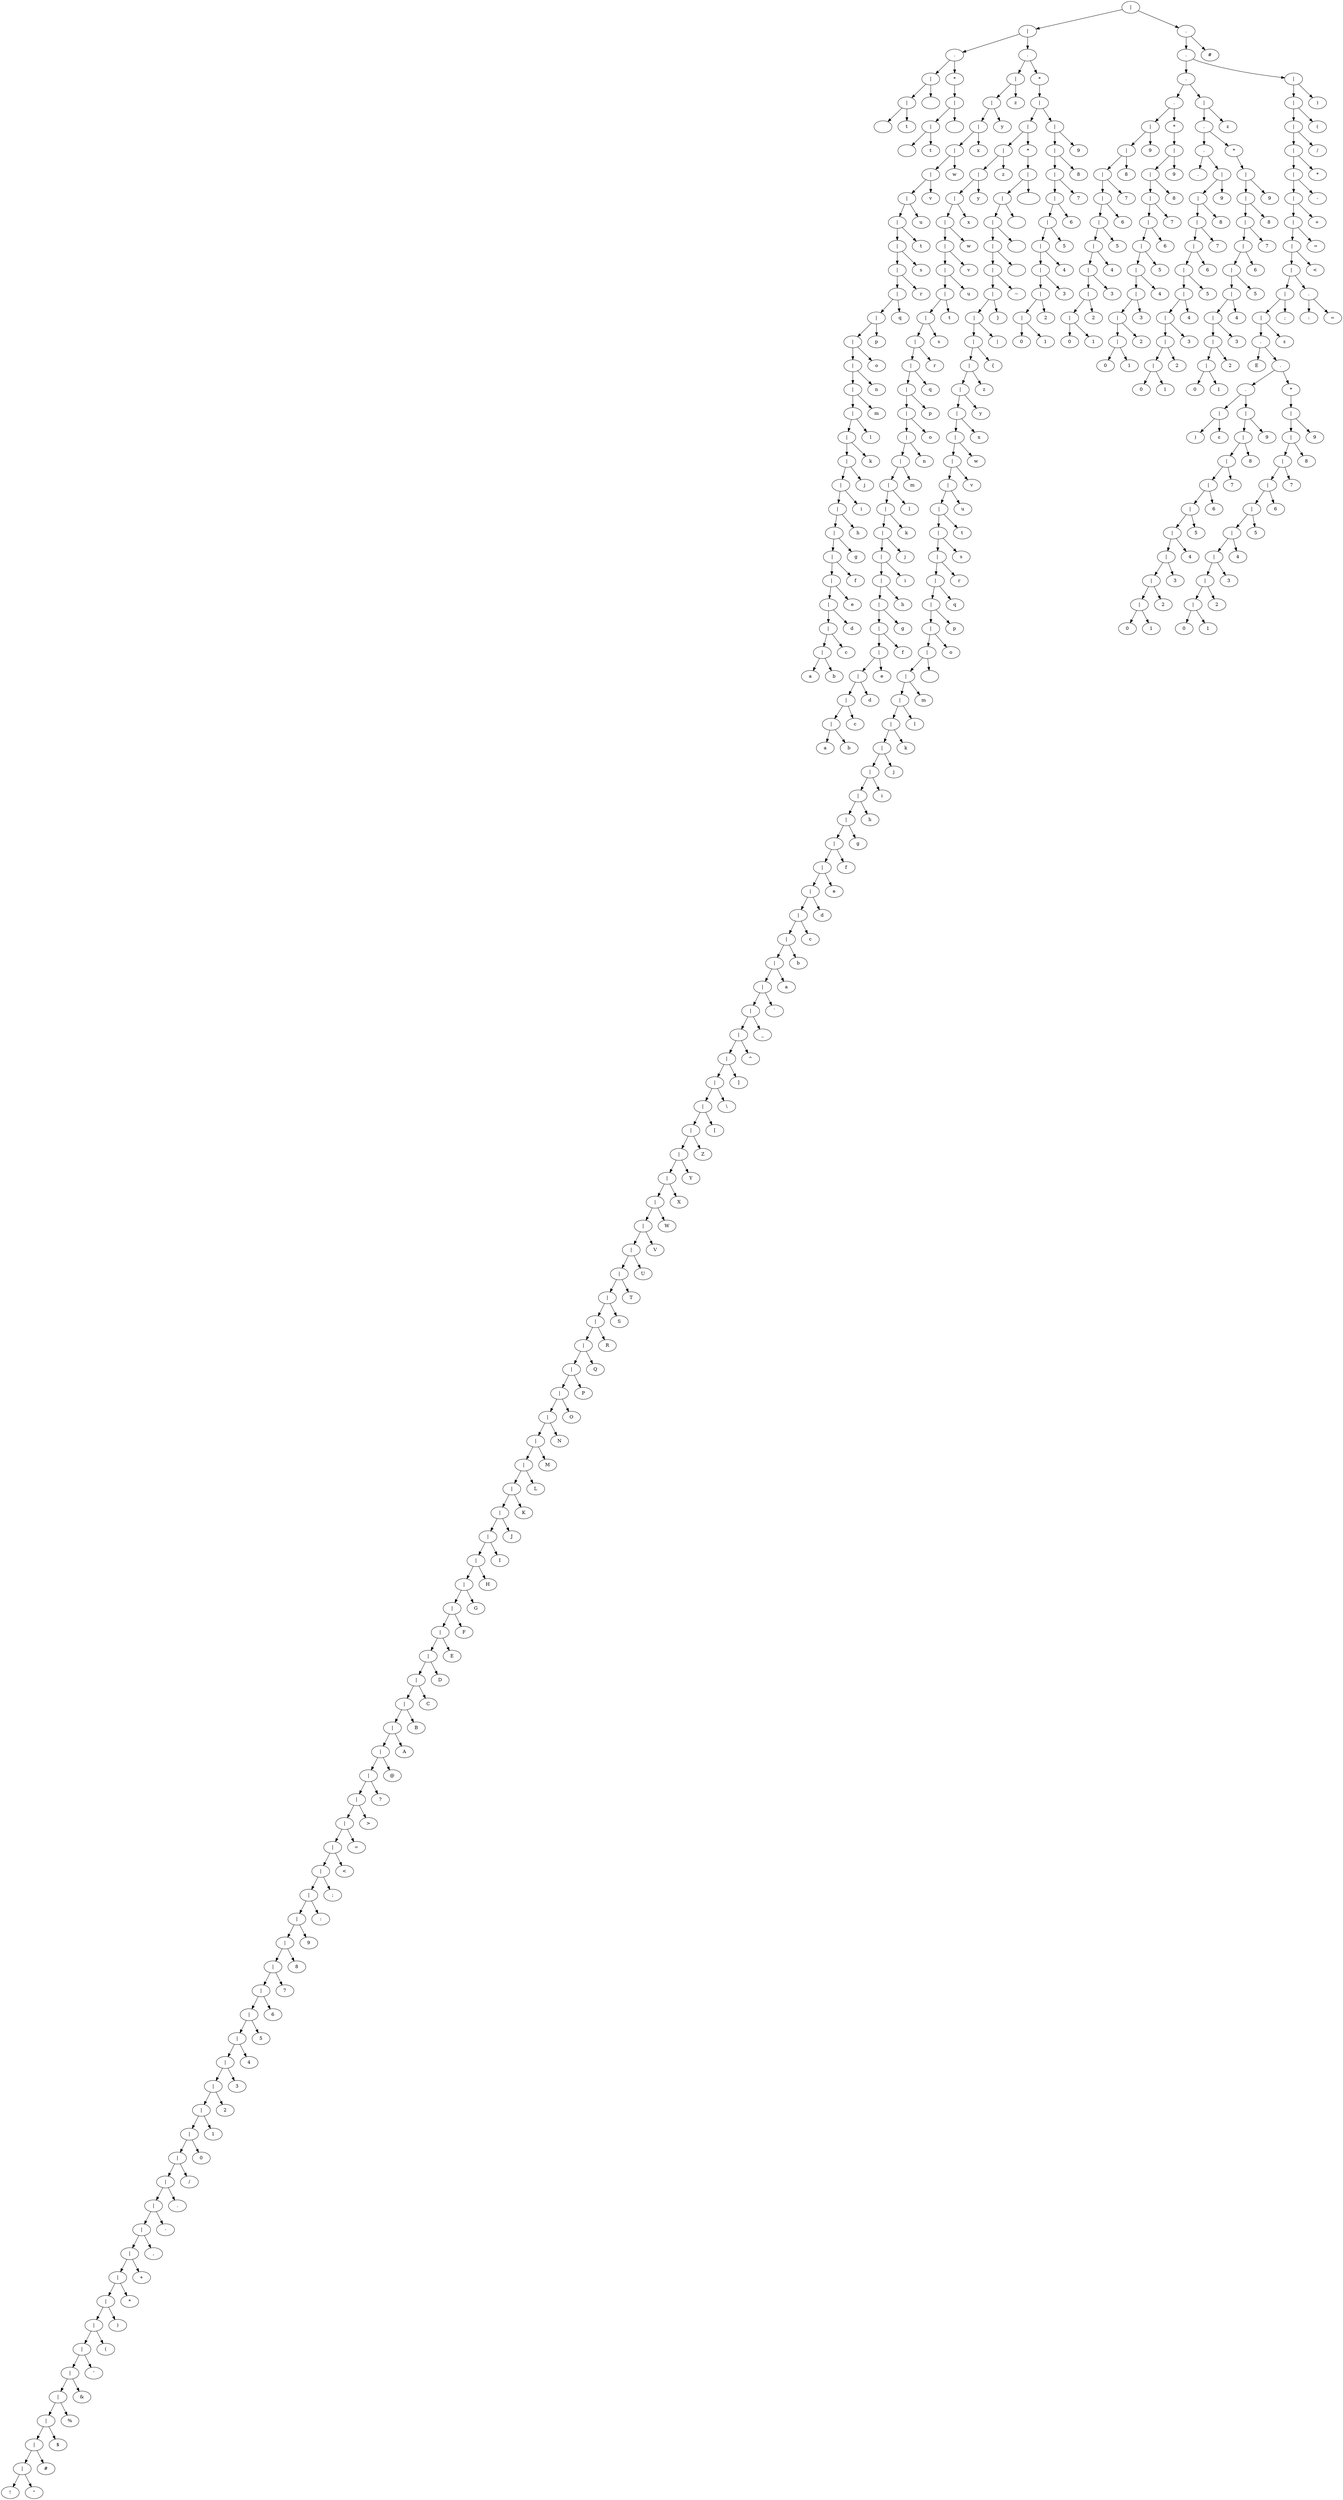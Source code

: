 digraph tree {
	2593714444752 [label="|"]
	2593714303248 [label="|"]
	2593714444752 -> 2593714303248
	2593714303248 [label="|"]
	2593714216400 [label="."]
	2593714303248 -> 2593714216400
	2593714216400 [label="."]
	2593714215824 [label="|"]
	2593714216400 -> 2593714215824
	2593714215824 [label="|"]
	2593714215696 [label="|"]
	2593714215824 -> 2593714215696
	2593714215696 [label="|"]
	2593714215440 [label="\n"]
	2593714215696 -> 2593714215440
	2593714215440 [label="\n"]
	2593714215632 [label="\t"]
	2593714215696 -> 2593714215632
	2593714215632 [label="\t"]
	2593714215760 [label=" "]
	2593714215824 -> 2593714215760
	2593714215760 [label=" "]
	2593714216336 [label="*"]
	2593714216400 -> 2593714216336
	2593714216336 [label="*"]
	2593714216272 [label="|"]
	2593714216336 -> 2593714216272
	2593714216272 [label="|"]
	2593714216144 [label="|"]
	2593714216272 -> 2593714216144
	2593714216144 [label="|"]
	2593714215952 [label="\n"]
	2593714216144 -> 2593714215952
	2593714215952 [label="\n"]
	2593714216080 [label="\t"]
	2593714216144 -> 2593714216080
	2593714216080 [label="\t"]
	2593714216208 [label=" "]
	2593714216272 -> 2593714216208
	2593714216208 [label=" "]
	2593714303184 [label="."]
	2593714303248 -> 2593714303184
	2593714303184 [label="."]
	2593714219664 [label="|"]
	2593714303184 -> 2593714219664
	2593714219664 [label="|"]
	2593714219536 [label="|"]
	2593714219664 -> 2593714219536
	2593714219536 [label="|"]
	2593714219408 [label="|"]
	2593714219536 -> 2593714219408
	2593714219408 [label="|"]
	2593714219280 [label="|"]
	2593714219408 -> 2593714219280
	2593714219280 [label="|"]
	2593714219152 [label="|"]
	2593714219280 -> 2593714219152
	2593714219152 [label="|"]
	2593714219024 [label="|"]
	2593714219152 -> 2593714219024
	2593714219024 [label="|"]
	2593714218896 [label="|"]
	2593714219024 -> 2593714218896
	2593714218896 [label="|"]
	2593714218768 [label="|"]
	2593714218896 -> 2593714218768
	2593714218768 [label="|"]
	2593714218640 [label="|"]
	2593714218768 -> 2593714218640
	2593714218640 [label="|"]
	2593714218512 [label="|"]
	2593714218640 -> 2593714218512
	2593714218512 [label="|"]
	2593714218384 [label="|"]
	2593714218512 -> 2593714218384
	2593714218384 [label="|"]
	2593714218256 [label="|"]
	2593714218384 -> 2593714218256
	2593714218256 [label="|"]
	2593714218128 [label="|"]
	2593714218256 -> 2593714218128
	2593714218128 [label="|"]
	2593714218000 [label="|"]
	2593714218128 -> 2593714218000
	2593714218000 [label="|"]
	2593714217872 [label="|"]
	2593714218000 -> 2593714217872
	2593714217872 [label="|"]
	2593714217744 [label="|"]
	2593714217872 -> 2593714217744
	2593714217744 [label="|"]
	2593714217616 [label="|"]
	2593714217744 -> 2593714217616
	2593714217616 [label="|"]
	2593714217488 [label="|"]
	2593714217616 -> 2593714217488
	2593714217488 [label="|"]
	2593714217360 [label="|"]
	2593714217488 -> 2593714217360
	2593714217360 [label="|"]
	2593714217232 [label="|"]
	2593714217360 -> 2593714217232
	2593714217232 [label="|"]
	2593714217104 [label="|"]
	2593714217232 -> 2593714217104
	2593714217104 [label="|"]
	2593714216976 [label="|"]
	2593714217104 -> 2593714216976
	2593714216976 [label="|"]
	2593714216848 [label="|"]
	2593714216976 -> 2593714216848
	2593714216848 [label="|"]
	2593714216720 [label="|"]
	2593714216848 -> 2593714216720
	2593714216720 [label="|"]
	2593714216592 [label="|"]
	2593714216720 -> 2593714216592
	2593714216592 [label="|"]
	2593714216464 [label=a]
	2593714216592 -> 2593714216464
	2593714216464 [label=a]
	2593714216528 [label=b]
	2593714216592 -> 2593714216528
	2593714216528 [label=b]
	2593714216656 [label=c]
	2593714216720 -> 2593714216656
	2593714216656 [label=c]
	2593714216784 [label=d]
	2593714216848 -> 2593714216784
	2593714216784 [label=d]
	2593714216912 [label=e]
	2593714216976 -> 2593714216912
	2593714216912 [label=e]
	2593714217040 [label=f]
	2593714217104 -> 2593714217040
	2593714217040 [label=f]
	2593714217168 [label=g]
	2593714217232 -> 2593714217168
	2593714217168 [label=g]
	2593714217296 [label=h]
	2593714217360 -> 2593714217296
	2593714217296 [label=h]
	2593714217424 [label=i]
	2593714217488 -> 2593714217424
	2593714217424 [label=i]
	2593714217552 [label=j]
	2593714217616 -> 2593714217552
	2593714217552 [label=j]
	2593714217680 [label=k]
	2593714217744 -> 2593714217680
	2593714217680 [label=k]
	2593714217808 [label=l]
	2593714217872 -> 2593714217808
	2593714217808 [label=l]
	2593714217936 [label=m]
	2593714218000 -> 2593714217936
	2593714217936 [label=m]
	2593714218064 [label=n]
	2593714218128 -> 2593714218064
	2593714218064 [label=n]
	2593714218192 [label=o]
	2593714218256 -> 2593714218192
	2593714218192 [label=o]
	2593714218320 [label=p]
	2593714218384 -> 2593714218320
	2593714218320 [label=p]
	2593714218448 [label=q]
	2593714218512 -> 2593714218448
	2593714218448 [label=q]
	2593714218576 [label=r]
	2593714218640 -> 2593714218576
	2593714218576 [label=r]
	2593714218704 [label=s]
	2593714218768 -> 2593714218704
	2593714218704 [label=s]
	2593714218832 [label=t]
	2593714218896 -> 2593714218832
	2593714218832 [label=t]
	2593714218960 [label=u]
	2593714219024 -> 2593714218960
	2593714218960 [label=u]
	2593714219088 [label=v]
	2593714219152 -> 2593714219088
	2593714219088 [label=v]
	2593714219216 [label=w]
	2593714219280 -> 2593714219216
	2593714219216 [label=w]
	2593714219344 [label=x]
	2593714219408 -> 2593714219344
	2593714219344 [label=x]
	2593714219472 [label=y]
	2593714219536 -> 2593714219472
	2593714219472 [label=y]
	2593714219600 [label=z]
	2593714219664 -> 2593714219600
	2593714219600 [label=z]
	2593714303120 [label="*"]
	2593714303184 -> 2593714303120
	2593714303120 [label="*"]
	2593714303056 [label="|"]
	2593714303120 -> 2593714303056
	2593714303056 [label="|"]
	2593714301776 [label="|"]
	2593714303056 -> 2593714301776
	2593714301776 [label="|"]
	2593714222928 [label="|"]
	2593714301776 -> 2593714222928
	2593714222928 [label="|"]
	2593714222800 [label="|"]
	2593714222928 -> 2593714222800
	2593714222800 [label="|"]
	2593714222672 [label="|"]
	2593714222800 -> 2593714222672
	2593714222672 [label="|"]
	2593714222544 [label="|"]
	2593714222672 -> 2593714222544
	2593714222544 [label="|"]
	2593714222416 [label="|"]
	2593714222544 -> 2593714222416
	2593714222416 [label="|"]
	2593714222288 [label="|"]
	2593714222416 -> 2593714222288
	2593714222288 [label="|"]
	2593714222160 [label="|"]
	2593714222288 -> 2593714222160
	2593714222160 [label="|"]
	2593714222032 [label="|"]
	2593714222160 -> 2593714222032
	2593714222032 [label="|"]
	2593714221904 [label="|"]
	2593714222032 -> 2593714221904
	2593714221904 [label="|"]
	2593714221776 [label="|"]
	2593714221904 -> 2593714221776
	2593714221776 [label="|"]
	2593714221648 [label="|"]
	2593714221776 -> 2593714221648
	2593714221648 [label="|"]
	2593714221520 [label="|"]
	2593714221648 -> 2593714221520
	2593714221520 [label="|"]
	2593714221392 [label="|"]
	2593714221520 -> 2593714221392
	2593714221392 [label="|"]
	2593714221264 [label="|"]
	2593714221392 -> 2593714221264
	2593714221264 [label="|"]
	2593714221136 [label="|"]
	2593714221264 -> 2593714221136
	2593714221136 [label="|"]
	2593714221008 [label="|"]
	2593714221136 -> 2593714221008
	2593714221008 [label="|"]
	2593714220880 [label="|"]
	2593714221008 -> 2593714220880
	2593714220880 [label="|"]
	2593714220752 [label="|"]
	2593714220880 -> 2593714220752
	2593714220752 [label="|"]
	2593714220624 [label="|"]
	2593714220752 -> 2593714220624
	2593714220624 [label="|"]
	2593714220496 [label="|"]
	2593714220624 -> 2593714220496
	2593714220496 [label="|"]
	2593714220368 [label="|"]
	2593714220496 -> 2593714220368
	2593714220368 [label="|"]
	2593714220240 [label="|"]
	2593714220368 -> 2593714220240
	2593714220240 [label="|"]
	2593714220112 [label="|"]
	2593714220240 -> 2593714220112
	2593714220112 [label="|"]
	2593714219984 [label="|"]
	2593714220112 -> 2593714219984
	2593714219984 [label="|"]
	2593714219856 [label="|"]
	2593714219984 -> 2593714219856
	2593714219856 [label="|"]
	2593714219728 [label=a]
	2593714219856 -> 2593714219728
	2593714219728 [label=a]
	2593714219792 [label=b]
	2593714219856 -> 2593714219792
	2593714219792 [label=b]
	2593714219920 [label=c]
	2593714219984 -> 2593714219920
	2593714219920 [label=c]
	2593714220048 [label=d]
	2593714220112 -> 2593714220048
	2593714220048 [label=d]
	2593714220176 [label=e]
	2593714220240 -> 2593714220176
	2593714220176 [label=e]
	2593714220304 [label=f]
	2593714220368 -> 2593714220304
	2593714220304 [label=f]
	2593714220432 [label=g]
	2593714220496 -> 2593714220432
	2593714220432 [label=g]
	2593714220560 [label=h]
	2593714220624 -> 2593714220560
	2593714220560 [label=h]
	2593714220688 [label=i]
	2593714220752 -> 2593714220688
	2593714220688 [label=i]
	2593714220816 [label=j]
	2593714220880 -> 2593714220816
	2593714220816 [label=j]
	2593714220944 [label=k]
	2593714221008 -> 2593714220944
	2593714220944 [label=k]
	2593714221072 [label=l]
	2593714221136 -> 2593714221072
	2593714221072 [label=l]
	2593714221200 [label=m]
	2593714221264 -> 2593714221200
	2593714221200 [label=m]
	2593714221328 [label=n]
	2593714221392 -> 2593714221328
	2593714221328 [label=n]
	2593714221456 [label=o]
	2593714221520 -> 2593714221456
	2593714221456 [label=o]
	2593714221584 [label=p]
	2593714221648 -> 2593714221584
	2593714221584 [label=p]
	2593714221712 [label=q]
	2593714221776 -> 2593714221712
	2593714221712 [label=q]
	2593714221840 [label=r]
	2593714221904 -> 2593714221840
	2593714221840 [label=r]
	2593714221968 [label=s]
	2593714222032 -> 2593714221968
	2593714221968 [label=s]
	2593714222096 [label=t]
	2593714222160 -> 2593714222096
	2593714222096 [label=t]
	2593714222224 [label=u]
	2593714222288 -> 2593714222224
	2593714222224 [label=u]
	2593714222352 [label=v]
	2593714222416 -> 2593714222352
	2593714222352 [label=v]
	2593714222480 [label=w]
	2593714222544 -> 2593714222480
	2593714222480 [label=w]
	2593714222608 [label=x]
	2593714222672 -> 2593714222608
	2593714222608 [label=x]
	2593714222736 [label=y]
	2593714222800 -> 2593714222736
	2593714222736 [label=y]
	2593714222864 [label=z]
	2593714222928 -> 2593714222864
	2593714222864 [label=z]
	2593714301712 [label="*"]
	2593714301776 -> 2593714301712
	2593714301712 [label="*"]
	2593714301648 [label="|"]
	2593714301712 -> 2593714301648
	2593714301648 [label="|"]
	2593714301520 [label="|"]
	2593714301648 -> 2593714301520
	2593714301520 [label="|"]
	2593714301392 [label="|"]
	2593714301520 -> 2593714301392
	2593714301392 [label="|"]
	2593714301264 [label="|"]
	2593714301392 -> 2593714301264
	2593714301264 [label="|"]
	2593714301136 [label="|"]
	2593714301264 -> 2593714301136
	2593714301136 [label="|"]
	2593714301008 [label="|"]
	2593714301136 -> 2593714301008
	2593714301008 [label="|"]
	2593714300880 [label="|"]
	2593714301008 -> 2593714300880
	2593714300880 [label="|"]
	2593714300688 [label="|"]
	2593714300880 -> 2593714300688
	2593714300688 [label="|"]
	2593714300560 [label="|"]
	2593714300688 -> 2593714300560
	2593714300560 [label="|"]
	2593714300432 [label="|"]
	2593714300560 -> 2593714300432
	2593714300432 [label="|"]
	2593714300304 [label="|"]
	2593714300432 -> 2593714300304
	2593714300304 [label="|"]
	2593714300176 [label="|"]
	2593714300304 -> 2593714300176
	2593714300176 [label="|"]
	2593714299984 [label="|"]
	2593714300176 -> 2593714299984
	2593714299984 [label="|"]
	2593714299856 [label="|"]
	2593714299984 -> 2593714299856
	2593714299856 [label="|"]
	2593714299728 [label="|"]
	2593714299856 -> 2593714299728
	2593714299728 [label="|"]
	2593714299536 [label="|"]
	2593714299728 -> 2593714299536
	2593714299536 [label="|"]
	2593714299408 [label="|"]
	2593714299536 -> 2593714299408
	2593714299408 [label="|"]
	2593714299280 [label="|"]
	2593714299408 -> 2593714299280
	2593714299280 [label="|"]
	2593714299152 [label="|"]
	2593714299280 -> 2593714299152
	2593714299152 [label="|"]
	2593714299024 [label="|"]
	2593714299152 -> 2593714299024
	2593714299024 [label="|"]
	2593714298896 [label="|"]
	2593714299024 -> 2593714298896
	2593714298896 [label="|"]
	2593714298704 [label="|"]
	2593714298896 -> 2593714298704
	2593714298704 [label="|"]
	2593714298576 [label="|"]
	2593714298704 -> 2593714298576
	2593714298576 [label="|"]
	2593714298448 [label="|"]
	2593714298576 -> 2593714298448
	2593714298448 [label="|"]
	2593714298320 [label="|"]
	2593714298448 -> 2593714298320
	2593714298320 [label="|"]
	2593714298192 [label="|"]
	2593714298320 -> 2593714298192
	2593714298192 [label="|"]
	2593714298064 [label="|"]
	2593714298192 -> 2593714298064
	2593714298064 [label="|"]
	2593714297936 [label="|"]
	2593714298064 -> 2593714297936
	2593714297936 [label="|"]
	2593714297808 [label="|"]
	2593714297936 -> 2593714297808
	2593714297808 [label="|"]
	2593714297680 [label="|"]
	2593714297808 -> 2593714297680
	2593714297680 [label="|"]
	2593714297552 [label="|"]
	2593714297680 -> 2593714297552
	2593714297552 [label="|"]
	2593714297424 [label="|"]
	2593714297552 -> 2593714297424
	2593714297424 [label="|"]
	2593714297296 [label="|"]
	2593714297424 -> 2593714297296
	2593714297296 [label="|"]
	2593714297168 [label="|"]
	2593714297296 -> 2593714297168
	2593714297168 [label="|"]
	2593714297040 [label="|"]
	2593714297168 -> 2593714297040
	2593714297040 [label="|"]
	2593714296912 [label="|"]
	2593714297040 -> 2593714296912
	2593714296912 [label="|"]
	2593714296784 [label="|"]
	2593714296912 -> 2593714296784
	2593714296784 [label="|"]
	2593714296656 [label="|"]
	2593714296784 -> 2593714296656
	2593714296656 [label="|"]
	2593714296528 [label="|"]
	2593714296656 -> 2593714296528
	2593714296528 [label="|"]
	2593714296336 [label="|"]
	2593714296528 -> 2593714296336
	2593714296336 [label="|"]
	2593714296208 [label="|"]
	2593714296336 -> 2593714296208
	2593714296208 [label="|"]
	2593714296080 [label="|"]
	2593714296208 -> 2593714296080
	2593714296080 [label="|"]
	2593714295952 [label="|"]
	2593714296080 -> 2593714295952
	2593714295952 [label="|"]
	2593714295824 [label="|"]
	2593714295952 -> 2593714295824
	2593714295824 [label="|"]
	2593714295696 [label="|"]
	2593714295824 -> 2593714295696
	2593714295696 [label="|"]
	2593714295568 [label="|"]
	2593714295696 -> 2593714295568
	2593714295568 [label="|"]
	2593714295440 [label="|"]
	2593714295568 -> 2593714295440
	2593714295440 [label="|"]
	2593714295312 [label="|"]
	2593714295440 -> 2593714295312
	2593714295312 [label="|"]
	2593714295184 [label="|"]
	2593714295312 -> 2593714295184
	2593714295184 [label="|"]
	2593714295056 [label="|"]
	2593714295184 -> 2593714295056
	2593714295056 [label="|"]
	2593714294928 [label="|"]
	2593714295056 -> 2593714294928
	2593714294928 [label="|"]
	2593714294800 [label="|"]
	2593714294928 -> 2593714294800
	2593714294800 [label="|"]
	2593714294672 [label="|"]
	2593714294800 -> 2593714294672
	2593714294672 [label="|"]
	2593714294544 [label="|"]
	2593714294672 -> 2593714294544
	2593714294544 [label="|"]
	2593714294416 [label="|"]
	2593714294544 -> 2593714294416
	2593714294416 [label="|"]
	2593714294288 [label="|"]
	2593714294416 -> 2593714294288
	2593714294288 [label="|"]
	2593714294160 [label="|"]
	2593714294288 -> 2593714294160
	2593714294160 [label="|"]
	2593714294032 [label="|"]
	2593714294160 -> 2593714294032
	2593714294032 [label="|"]
	2593714293904 [label="|"]
	2593714294032 -> 2593714293904
	2593714293904 [label="|"]
	2593714293776 [label="|"]
	2593714293904 -> 2593714293776
	2593714293776 [label="|"]
	2593714293648 [label="|"]
	2593714293776 -> 2593714293648
	2593714293648 [label="|"]
	2593714293520 [label="|"]
	2593714293648 -> 2593714293520
	2593714293520 [label="|"]
	2593714293392 [label="|"]
	2593714293520 -> 2593714293392
	2593714293392 [label="|"]
	2593714293264 [label="|"]
	2593714293392 -> 2593714293264
	2593714293264 [label="|"]
	2593714293136 [label="|"]
	2593714293264 -> 2593714293136
	2593714293136 [label="|"]
	2593714293008 [label="|"]
	2593714293136 -> 2593714293008
	2593714293008 [label="|"]
	2593714292880 [label="|"]
	2593714293008 -> 2593714292880
	2593714292880 [label="|"]
	2593714292752 [label="|"]
	2593714292880 -> 2593714292752
	2593714292752 [label="|"]
	2593714292560 [label="|"]
	2593714292752 -> 2593714292560
	2593714292560 [label="|"]
	2593714292432 [label="|"]
	2593714292560 -> 2593714292432
	2593714292432 [label="|"]
	2593714292304 [label="|"]
	2593714292432 -> 2593714292304
	2593714292304 [label="|"]
	2593714292176 [label="|"]
	2593714292304 -> 2593714292176
	2593714292176 [label="|"]
	2593714292048 [label="|"]
	2593714292176 -> 2593714292048
	2593714292048 [label="|"]
	2593714291920 [label="|"]
	2593714292048 -> 2593714291920
	2593714291920 [label="|"]
	2593714291792 [label="|"]
	2593714291920 -> 2593714291792
	2593714291792 [label="|"]
	2593714291664 [label="|"]
	2593714291792 -> 2593714291664
	2593714291664 [label="|"]
	2593714291536 [label="|"]
	2593714291664 -> 2593714291536
	2593714291536 [label="|"]
	2593714291408 [label="|"]
	2593714291536 -> 2593714291408
	2593714291408 [label="|"]
	2593714291280 [label="|"]
	2593714291408 -> 2593714291280
	2593714291280 [label="|"]
	2593714291152 [label="|"]
	2593714291280 -> 2593714291152
	2593714291152 [label="|"]
	2593714291024 [label="|"]
	2593714291152 -> 2593714291024
	2593714291024 [label="|"]
	2593714290896 [label="|"]
	2593714291024 -> 2593714290896
	2593714290896 [label="|"]
	2593714290768 [label="|"]
	2593714290896 -> 2593714290768
	2593714290768 [label="|"]
	2593714225040 [label="|"]
	2593714290768 -> 2593714225040
	2593714225040 [label="|"]
	2593714224912 [label="|"]
	2593714225040 -> 2593714224912
	2593714224912 [label="|"]
	2593714224720 [label="|"]
	2593714224912 -> 2593714224720
	2593714224720 [label="|"]
	2593714224592 [label="|"]
	2593714224720 -> 2593714224592
	2593714224592 [label="|"]
	2593714224464 [label="|"]
	2593714224592 -> 2593714224464
	2593714224464 [label="|"]
	2593714224272 [label="|"]
	2593714224464 -> 2593714224272
	2593714224272 [label="|"]
	2593714224080 [label="|"]
	2593714224272 -> 2593714224080
	2593714224080 [label="|"]
	2593714223952 [label="|"]
	2593714224080 -> 2593714223952
	2593714223952 [label="|"]
	2593714223824 [label="|"]
	2593714223952 -> 2593714223824
	2593714223824 [label="|"]
	2593714223696 [label="|"]
	2593714223824 -> 2593714223696
	2593714223696 [label="|"]
	2593714223568 [label="|"]
	2593714223696 -> 2593714223568
	2593714223568 [label="|"]
	2593714223440 [label="|"]
	2593714223568 -> 2593714223440
	2593714223440 [label="|"]
	2593714223312 [label="|"]
	2593714223440 -> 2593714223312
	2593714223312 [label="|"]
	2593714223120 [label="|"]
	2593714223312 -> 2593714223120
	2593714223120 [label="|"]
	2593714222992 [label="!"]
	2593714223120 -> 2593714222992
	2593714222992 [label="!"]
	2593714223056 [label="\""]
	2593714223120 -> 2593714223056
	2593714223056 [label="\""]
	2593714223248 [label="\#"]
	2593714223312 -> 2593714223248
	2593714223248 [label="\#"]
	2593714223376 [label="$"]
	2593714223440 -> 2593714223376
	2593714223376 [label="$"]
	2593714223504 [label="%"]
	2593714223568 -> 2593714223504
	2593714223504 [label="%"]
	2593714223632 [label="&"]
	2593714223696 -> 2593714223632
	2593714223632 [label="&"]
	2593714223760 [label="'"]
	2593714223824 -> 2593714223760
	2593714223760 [label="'"]
	2593714223888 [label="("]
	2593714223952 -> 2593714223888
	2593714223888 [label="("]
	2593714224016 [label=")"]
	2593714224080 -> 2593714224016
	2593714224016 [label=")"]
	2593714224208 [label="\*"]
	2593714224272 -> 2593714224208
	2593714224208 [label="\*"]
	2593714224400 [label="\+"]
	2593714224464 -> 2593714224400
	2593714224400 [label="\+"]
	2593714224528 [label=","]
	2593714224592 -> 2593714224528
	2593714224528 [label=","]
	2593714224656 [label="-"]
	2593714224720 -> 2593714224656
	2593714224656 [label="-"]
	2593714224848 [label="\."]
	2593714224912 -> 2593714224848
	2593714224848 [label="\."]
	2593714224976 [label="/"]
	2593714225040 -> 2593714224976
	2593714224976 [label="/"]
	2593714225104 [label=0]
	2593714290768 -> 2593714225104
	2593714225104 [label=0]
	2593714290832 [label=1]
	2593714290896 -> 2593714290832
	2593714290832 [label=1]
	2593714290960 [label=2]
	2593714291024 -> 2593714290960
	2593714290960 [label=2]
	2593714291088 [label=3]
	2593714291152 -> 2593714291088
	2593714291088 [label=3]
	2593714291216 [label=4]
	2593714291280 -> 2593714291216
	2593714291216 [label=4]
	2593714291344 [label=5]
	2593714291408 -> 2593714291344
	2593714291344 [label=5]
	2593714291472 [label=6]
	2593714291536 -> 2593714291472
	2593714291472 [label=6]
	2593714291600 [label=7]
	2593714291664 -> 2593714291600
	2593714291600 [label=7]
	2593714291728 [label=8]
	2593714291792 -> 2593714291728
	2593714291728 [label=8]
	2593714291856 [label=9]
	2593714291920 -> 2593714291856
	2593714291856 [label=9]
	2593714291984 [label=":"]
	2593714292048 -> 2593714291984
	2593714291984 [label=":"]
	2593714292112 [label=";"]
	2593714292176 -> 2593714292112
	2593714292112 [label=";"]
	2593714292240 [label="<"]
	2593714292304 -> 2593714292240
	2593714292240 [label="<"]
	2593714292368 [label="="]
	2593714292432 -> 2593714292368
	2593714292368 [label="="]
	2593714292496 [label=">"]
	2593714292560 -> 2593714292496
	2593714292496 [label=">"]
	2593714292688 [label="\?"]
	2593714292752 -> 2593714292688
	2593714292688 [label="\?"]
	2593714292816 [label="@"]
	2593714292880 -> 2593714292816
	2593714292816 [label="@"]
	2593714292944 [label=A]
	2593714293008 -> 2593714292944
	2593714292944 [label=A]
	2593714293072 [label=B]
	2593714293136 -> 2593714293072
	2593714293072 [label=B]
	2593714293200 [label=C]
	2593714293264 -> 2593714293200
	2593714293200 [label=C]
	2593714293328 [label=D]
	2593714293392 -> 2593714293328
	2593714293328 [label=D]
	2593714293456 [label=E]
	2593714293520 -> 2593714293456
	2593714293456 [label=E]
	2593714293584 [label=F]
	2593714293648 -> 2593714293584
	2593714293584 [label=F]
	2593714293712 [label=G]
	2593714293776 -> 2593714293712
	2593714293712 [label=G]
	2593714293840 [label=H]
	2593714293904 -> 2593714293840
	2593714293840 [label=H]
	2593714293968 [label=I]
	2593714294032 -> 2593714293968
	2593714293968 [label=I]
	2593714294096 [label=J]
	2593714294160 -> 2593714294096
	2593714294096 [label=J]
	2593714294224 [label=K]
	2593714294288 -> 2593714294224
	2593714294224 [label=K]
	2593714294352 [label=L]
	2593714294416 -> 2593714294352
	2593714294352 [label=L]
	2593714294480 [label=M]
	2593714294544 -> 2593714294480
	2593714294480 [label=M]
	2593714294608 [label=N]
	2593714294672 -> 2593714294608
	2593714294608 [label=N]
	2593714294736 [label=O]
	2593714294800 -> 2593714294736
	2593714294736 [label=O]
	2593714294864 [label=P]
	2593714294928 -> 2593714294864
	2593714294864 [label=P]
	2593714294992 [label=Q]
	2593714295056 -> 2593714294992
	2593714294992 [label=Q]
	2593714295120 [label=R]
	2593714295184 -> 2593714295120
	2593714295120 [label=R]
	2593714295248 [label=S]
	2593714295312 -> 2593714295248
	2593714295248 [label=S]
	2593714295376 [label=T]
	2593714295440 -> 2593714295376
	2593714295376 [label=T]
	2593714295504 [label=U]
	2593714295568 -> 2593714295504
	2593714295504 [label=U]
	2593714295632 [label=V]
	2593714295696 -> 2593714295632
	2593714295632 [label=V]
	2593714295760 [label=W]
	2593714295824 -> 2593714295760
	2593714295760 [label=W]
	2593714295888 [label=X]
	2593714295952 -> 2593714295888
	2593714295888 [label=X]
	2593714296016 [label=Y]
	2593714296080 -> 2593714296016
	2593714296016 [label=Y]
	2593714296144 [label=Z]
	2593714296208 -> 2593714296144
	2593714296144 [label=Z]
	2593714296272 [label="["]
	2593714296336 -> 2593714296272
	2593714296272 [label="["]
	2593714296464 [label="\\"]
	2593714296528 -> 2593714296464
	2593714296464 [label="\\"]
	2593714296592 [label="]"]
	2593714296656 -> 2593714296592
	2593714296592 [label="]"]
	2593714296720 [label="^"]
	2593714296784 -> 2593714296720
	2593714296720 [label="^"]
	2593714296848 [label=_]
	2593714296912 -> 2593714296848
	2593714296848 [label=_]
	2593714296976 [label="`"]
	2593714297040 -> 2593714296976
	2593714296976 [label="`"]
	2593714297104 [label=a]
	2593714297168 -> 2593714297104
	2593714297104 [label=a]
	2593714297232 [label=b]
	2593714297296 -> 2593714297232
	2593714297232 [label=b]
	2593714297360 [label=c]
	2593714297424 -> 2593714297360
	2593714297360 [label=c]
	2593714297488 [label=d]
	2593714297552 -> 2593714297488
	2593714297488 [label=d]
	2593714297616 [label=e]
	2593714297680 -> 2593714297616
	2593714297616 [label=e]
	2593714297744 [label=f]
	2593714297808 -> 2593714297744
	2593714297744 [label=f]
	2593714297872 [label=g]
	2593714297936 -> 2593714297872
	2593714297872 [label=g]
	2593714298000 [label=h]
	2593714298064 -> 2593714298000
	2593714298000 [label=h]
	2593714298128 [label=i]
	2593714298192 -> 2593714298128
	2593714298128 [label=i]
	2593714298256 [label=j]
	2593714298320 -> 2593714298256
	2593714298256 [label=j]
	2593714298384 [label=k]
	2593714298448 -> 2593714298384
	2593714298384 [label=k]
	2593714298512 [label=l]
	2593714298576 -> 2593714298512
	2593714298512 [label=l]
	2593714298640 [label=m]
	2593714298704 -> 2593714298640
	2593714298640 [label=m]
	2593714298832 [label="\n"]
	2593714298896 -> 2593714298832
	2593714298832 [label="\n"]
	2593714298960 [label=o]
	2593714299024 -> 2593714298960
	2593714298960 [label=o]
	2593714299088 [label=p]
	2593714299152 -> 2593714299088
	2593714299088 [label=p]
	2593714299216 [label=q]
	2593714299280 -> 2593714299216
	2593714299216 [label=q]
	2593714299344 [label=r]
	2593714299408 -> 2593714299344
	2593714299344 [label=r]
	2593714299472 [label=s]
	2593714299536 -> 2593714299472
	2593714299472 [label=s]
	2593714299664 [label="\t"]
	2593714299728 -> 2593714299664
	2593714299664 [label="\t"]
	2593714299792 [label=u]
	2593714299856 -> 2593714299792
	2593714299792 [label=u]
	2593714299920 [label=v]
	2593714299984 -> 2593714299920
	2593714299920 [label=v]
	2593714300112 [label="\w"]
	2593714300176 -> 2593714300112
	2593714300112 [label="\w"]
	2593714300240 [label=x]
	2593714300304 -> 2593714300240
	2593714300240 [label=x]
	2593714300368 [label=y]
	2593714300432 -> 2593714300368
	2593714300368 [label=y]
	2593714300496 [label=z]
	2593714300560 -> 2593714300496
	2593714300496 [label=z]
	2593714300624 [label="{"]
	2593714300688 -> 2593714300624
	2593714300624 [label="{"]
	2593714300816 [label="\|"]
	2593714300880 -> 2593714300816
	2593714300816 [label="\|"]
	2593714300944 [label="}"]
	2593714301008 -> 2593714300944
	2593714300944 [label="}"]
	2593714301072 [label="~"]
	2593714301136 -> 2593714301072
	2593714301072 [label="~"]
	2593714301200 [label=" "]
	2593714301264 -> 2593714301200
	2593714301200 [label=" "]
	2593714301328 [label="
"]
	2593714301392 -> 2593714301328
	2593714301328 [label="
"]
	2593714301456 [label=""]
	2593714301520 -> 2593714301456
	2593714301456 [label=""]
	2593714301584 [label="	"]
	2593714301648 -> 2593714301584
	2593714301584 [label="	"]
	2593714302992 [label="|"]
	2593714303056 -> 2593714302992
	2593714302992 [label="|"]
	2593714302864 [label="|"]
	2593714302992 -> 2593714302864
	2593714302864 [label="|"]
	2593714302736 [label="|"]
	2593714302864 -> 2593714302736
	2593714302736 [label="|"]
	2593714302608 [label="|"]
	2593714302736 -> 2593714302608
	2593714302608 [label="|"]
	2593714302480 [label="|"]
	2593714302608 -> 2593714302480
	2593714302480 [label="|"]
	2593714302352 [label="|"]
	2593714302480 -> 2593714302352
	2593714302352 [label="|"]
	2593714302224 [label="|"]
	2593714302352 -> 2593714302224
	2593714302224 [label="|"]
	2593714302096 [label="|"]
	2593714302224 -> 2593714302096
	2593714302096 [label="|"]
	2593714301968 [label="|"]
	2593714302096 -> 2593714301968
	2593714301968 [label="|"]
	2593714301840 [label=0]
	2593714301968 -> 2593714301840
	2593714301840 [label=0]
	2593714301904 [label=1]
	2593714301968 -> 2593714301904
	2593714301904 [label=1]
	2593714302032 [label=2]
	2593714302096 -> 2593714302032
	2593714302032 [label=2]
	2593714302160 [label=3]
	2593714302224 -> 2593714302160
	2593714302160 [label=3]
	2593714302288 [label=4]
	2593714302352 -> 2593714302288
	2593714302288 [label=4]
	2593714302416 [label=5]
	2593714302480 -> 2593714302416
	2593714302416 [label=5]
	2593714302544 [label=6]
	2593714302608 -> 2593714302544
	2593714302544 [label=6]
	2593714302672 [label=7]
	2593714302736 -> 2593714302672
	2593714302672 [label=7]
	2593714302800 [label=8]
	2593714302864 -> 2593714302800
	2593714302800 [label=8]
	2593714302928 [label=9]
	2593714302992 -> 2593714302928
	2593714302928 [label=9]
	2593714444688 [label="."]
	2593714444752 -> 2593714444688
	2593714444688 [label="."]
	2593714444560 [label="."]
	2593714444688 -> 2593714444560
	2593714444560 [label="."]
	2593714439888 [label="."]
	2593714444560 -> 2593714439888
	2593714439888 [label="."]
	2593714305808 [label="."]
	2593714439888 -> 2593714305808
	2593714305808 [label="."]
	2593714304464 [label="|"]
	2593714305808 -> 2593714304464
	2593714304464 [label="|"]
	2593714304336 [label="|"]
	2593714304464 -> 2593714304336
	2593714304336 [label="|"]
	2593714304208 [label="|"]
	2593714304336 -> 2593714304208
	2593714304208 [label="|"]
	2593714304080 [label="|"]
	2593714304208 -> 2593714304080
	2593714304080 [label="|"]
	2593714303952 [label="|"]
	2593714304080 -> 2593714303952
	2593714303952 [label="|"]
	2593714303824 [label="|"]
	2593714303952 -> 2593714303824
	2593714303824 [label="|"]
	2593714303696 [label="|"]
	2593714303824 -> 2593714303696
	2593714303696 [label="|"]
	2593714303568 [label="|"]
	2593714303696 -> 2593714303568
	2593714303568 [label="|"]
	2593714303440 [label="|"]
	2593714303568 -> 2593714303440
	2593714303440 [label="|"]
	2593714303312 [label=0]
	2593714303440 -> 2593714303312
	2593714303312 [label=0]
	2593714303376 [label=1]
	2593714303440 -> 2593714303376
	2593714303376 [label=1]
	2593714303504 [label=2]
	2593714303568 -> 2593714303504
	2593714303504 [label=2]
	2593714303632 [label=3]
	2593714303696 -> 2593714303632
	2593714303632 [label=3]
	2593714303760 [label=4]
	2593714303824 -> 2593714303760
	2593714303760 [label=4]
	2593714303888 [label=5]
	2593714303952 -> 2593714303888
	2593714303888 [label=5]
	2593714304016 [label=6]
	2593714304080 -> 2593714304016
	2593714304016 [label=6]
	2593714304144 [label=7]
	2593714304208 -> 2593714304144
	2593714304144 [label=7]
	2593714304272 [label=8]
	2593714304336 -> 2593714304272
	2593714304272 [label=8]
	2593714304400 [label=9]
	2593714304464 -> 2593714304400
	2593714304400 [label=9]
	2593714305744 [label="*"]
	2593714305808 -> 2593714305744
	2593714305744 [label="*"]
	2593714305680 [label="|"]
	2593714305744 -> 2593714305680
	2593714305680 [label="|"]
	2593714305552 [label="|"]
	2593714305680 -> 2593714305552
	2593714305552 [label="|"]
	2593714305424 [label="|"]
	2593714305552 -> 2593714305424
	2593714305424 [label="|"]
	2593714305296 [label="|"]
	2593714305424 -> 2593714305296
	2593714305296 [label="|"]
	2593714305168 [label="|"]
	2593714305296 -> 2593714305168
	2593714305168 [label="|"]
	2593714305040 [label="|"]
	2593714305168 -> 2593714305040
	2593714305040 [label="|"]
	2593714304912 [label="|"]
	2593714305040 -> 2593714304912
	2593714304912 [label="|"]
	2593714304784 [label="|"]
	2593714304912 -> 2593714304784
	2593714304784 [label="|"]
	2593714304656 [label="|"]
	2593714304784 -> 2593714304656
	2593714304656 [label="|"]
	2593714304528 [label=0]
	2593714304656 -> 2593714304528
	2593714304528 [label=0]
	2593714304592 [label=1]
	2593714304656 -> 2593714304592
	2593714304592 [label=1]
	2593714304720 [label=2]
	2593714304784 -> 2593714304720
	2593714304720 [label=2]
	2593714304848 [label=3]
	2593714304912 -> 2593714304848
	2593714304848 [label=3]
	2593714304976 [label=4]
	2593714305040 -> 2593714304976
	2593714304976 [label=4]
	2593714305104 [label=5]
	2593714305168 -> 2593714305104
	2593714305104 [label=5]
	2593714305232 [label=6]
	2593714305296 -> 2593714305232
	2593714305232 [label=6]
	2593714305360 [label=7]
	2593714305424 -> 2593714305360
	2593714305360 [label=7]
	2593714305488 [label=8]
	2593714305552 -> 2593714305488
	2593714305488 [label=8]
	2593714305616 [label=9]
	2593714305680 -> 2593714305616
	2593714305616 [label=9]
	2593714439824 [label="|"]
	2593714439888 -> 2593714439824
	2593714439824 [label="|"]
	2593714439696 [label="."]
	2593714439824 -> 2593714439696
	2593714439696 [label="."]
	2593714438352 [label="."]
	2593714439696 -> 2593714438352
	2593714438352 [label="."]
	2593714305936 [label="\."]
	2593714438352 -> 2593714305936
	2593714305936 [label="\."]
	2593714438288 [label="|"]
	2593714438352 -> 2593714438288
	2593714438288 [label="|"]
	2593714307024 [label="|"]
	2593714438288 -> 2593714307024
	2593714307024 [label="|"]
	2593714306896 [label="|"]
	2593714307024 -> 2593714306896
	2593714306896 [label="|"]
	2593714306768 [label="|"]
	2593714306896 -> 2593714306768
	2593714306768 [label="|"]
	2593714306640 [label="|"]
	2593714306768 -> 2593714306640
	2593714306640 [label="|"]
	2593714306512 [label="|"]
	2593714306640 -> 2593714306512
	2593714306512 [label="|"]
	2593714306384 [label="|"]
	2593714306512 -> 2593714306384
	2593714306384 [label="|"]
	2593714306256 [label="|"]
	2593714306384 -> 2593714306256
	2593714306256 [label="|"]
	2593714306128 [label="|"]
	2593714306256 -> 2593714306128
	2593714306128 [label="|"]
	2593714306000 [label=0]
	2593714306128 -> 2593714306000
	2593714306000 [label=0]
	2593714306064 [label=1]
	2593714306128 -> 2593714306064
	2593714306064 [label=1]
	2593714306192 [label=2]
	2593714306256 -> 2593714306192
	2593714306192 [label=2]
	2593714306320 [label=3]
	2593714306384 -> 2593714306320
	2593714306320 [label=3]
	2593714306448 [label=4]
	2593714306512 -> 2593714306448
	2593714306448 [label=4]
	2593714306576 [label=5]
	2593714306640 -> 2593714306576
	2593714306576 [label=5]
	2593714306704 [label=6]
	2593714306768 -> 2593714306704
	2593714306704 [label=6]
	2593714306832 [label=7]
	2593714306896 -> 2593714306832
	2593714306832 [label=7]
	2593714306960 [label=8]
	2593714307024 -> 2593714306960
	2593714306960 [label=8]
	2593714438224 [label=9]
	2593714438288 -> 2593714438224
	2593714438224 [label=9]
	2593714439632 [label="*"]
	2593714439696 -> 2593714439632
	2593714439632 [label="*"]
	2593714439568 [label="|"]
	2593714439632 -> 2593714439568
	2593714439568 [label="|"]
	2593714439440 [label="|"]
	2593714439568 -> 2593714439440
	2593714439440 [label="|"]
	2593714439312 [label="|"]
	2593714439440 -> 2593714439312
	2593714439312 [label="|"]
	2593714439184 [label="|"]
	2593714439312 -> 2593714439184
	2593714439184 [label="|"]
	2593714439056 [label="|"]
	2593714439184 -> 2593714439056
	2593714439056 [label="|"]
	2593714438928 [label="|"]
	2593714439056 -> 2593714438928
	2593714438928 [label="|"]
	2593714438800 [label="|"]
	2593714438928 -> 2593714438800
	2593714438800 [label="|"]
	2593714438672 [label="|"]
	2593714438800 -> 2593714438672
	2593714438672 [label="|"]
	2593714438544 [label="|"]
	2593714438672 -> 2593714438544
	2593714438544 [label="|"]
	2593714438416 [label=0]
	2593714438544 -> 2593714438416
	2593714438416 [label=0]
	2593714438480 [label=1]
	2593714438544 -> 2593714438480
	2593714438480 [label=1]
	2593714438608 [label=2]
	2593714438672 -> 2593714438608
	2593714438608 [label=2]
	2593714438736 [label=3]
	2593714438800 -> 2593714438736
	2593714438736 [label=3]
	2593714438864 [label=4]
	2593714438928 -> 2593714438864
	2593714438864 [label=4]
	2593714438992 [label=5]
	2593714439056 -> 2593714438992
	2593714438992 [label=5]
	2593714439120 [label=6]
	2593714439184 -> 2593714439120
	2593714439120 [label=6]
	2593714439248 [label=7]
	2593714439312 -> 2593714439248
	2593714439248 [label=7]
	2593714439376 [label=8]
	2593714439440 -> 2593714439376
	2593714439376 [label=8]
	2593714439504 [label=9]
	2593714439568 -> 2593714439504
	2593714439504 [label=9]
	2593714439760 [label="ε"]
	2593714439824 -> 2593714439760
	2593714439760 [label="ε"]
	2593714444496 [label="|"]
	2593714444560 -> 2593714444496
	2593714444496 [label="|"]
	2593714444368 [label="|"]
	2593714444496 -> 2593714444368
	2593714444368 [label="|"]
	2593714444240 [label="|"]
	2593714444368 -> 2593714444240
	2593714444240 [label="|"]
	2593714444112 [label="|"]
	2593714444240 -> 2593714444112
	2593714444112 [label="|"]
	2593714443920 [label="|"]
	2593714444112 -> 2593714443920
	2593714443920 [label="|"]
	2593714443792 [label="|"]
	2593714443920 -> 2593714443792
	2593714443792 [label="|"]
	2593714443600 [label="|"]
	2593714443792 -> 2593714443600
	2593714443600 [label="|"]
	2593714443472 [label="|"]
	2593714443600 -> 2593714443472
	2593714443472 [label="|"]
	2593714443344 [label="|"]
	2593714443472 -> 2593714443344
	2593714443344 [label="|"]
	2593714443088 [label="|"]
	2593714443344 -> 2593714443088
	2593714443088 [label="|"]
	2593714442960 [label="|"]
	2593714443088 -> 2593714442960
	2593714442960 [label="|"]
	2593714442832 [label="."]
	2593714442960 -> 2593714442832
	2593714442832 [label="."]
	2593714439952 [label=E]
	2593714442832 -> 2593714439952
	2593714439952 [label=E]
	2593714442768 [label="."]
	2593714442832 -> 2593714442768
	2593714442768 [label="."]
	2593714441424 [label="."]
	2593714442768 -> 2593714441424
	2593714441424 [label="."]
	2593714440144 [label="|"]
	2593714441424 -> 2593714440144
	2593714440144 [label="|"]
	2593714440016 [label=")"]
	2593714440144 -> 2593714440016
	2593714440016 [label=")"]
	2593714440080 [label="ε"]
	2593714440144 -> 2593714440080
	2593714440080 [label="ε"]
	2593714441360 [label="|"]
	2593714441424 -> 2593714441360
	2593714441360 [label="|"]
	2593714441232 [label="|"]
	2593714441360 -> 2593714441232
	2593714441232 [label="|"]
	2593714441104 [label="|"]
	2593714441232 -> 2593714441104
	2593714441104 [label="|"]
	2593714440976 [label="|"]
	2593714441104 -> 2593714440976
	2593714440976 [label="|"]
	2593714440848 [label="|"]
	2593714440976 -> 2593714440848
	2593714440848 [label="|"]
	2593714440720 [label="|"]
	2593714440848 -> 2593714440720
	2593714440720 [label="|"]
	2593714440592 [label="|"]
	2593714440720 -> 2593714440592
	2593714440592 [label="|"]
	2593714440464 [label="|"]
	2593714440592 -> 2593714440464
	2593714440464 [label="|"]
	2593714440336 [label="|"]
	2593714440464 -> 2593714440336
	2593714440336 [label="|"]
	2593714440208 [label=0]
	2593714440336 -> 2593714440208
	2593714440208 [label=0]
	2593714440272 [label=1]
	2593714440336 -> 2593714440272
	2593714440272 [label=1]
	2593714440400 [label=2]
	2593714440464 -> 2593714440400
	2593714440400 [label=2]
	2593714440528 [label=3]
	2593714440592 -> 2593714440528
	2593714440528 [label=3]
	2593714440656 [label=4]
	2593714440720 -> 2593714440656
	2593714440656 [label=4]
	2593714440784 [label=5]
	2593714440848 -> 2593714440784
	2593714440784 [label=5]
	2593714440912 [label=6]
	2593714440976 -> 2593714440912
	2593714440912 [label=6]
	2593714441040 [label=7]
	2593714441104 -> 2593714441040
	2593714441040 [label=7]
	2593714441168 [label=8]
	2593714441232 -> 2593714441168
	2593714441168 [label=8]
	2593714441296 [label=9]
	2593714441360 -> 2593714441296
	2593714441296 [label=9]
	2593714442704 [label="*"]
	2593714442768 -> 2593714442704
	2593714442704 [label="*"]
	2593714442640 [label="|"]
	2593714442704 -> 2593714442640
	2593714442640 [label="|"]
	2593714442512 [label="|"]
	2593714442640 -> 2593714442512
	2593714442512 [label="|"]
	2593714442384 [label="|"]
	2593714442512 -> 2593714442384
	2593714442384 [label="|"]
	2593714442256 [label="|"]
	2593714442384 -> 2593714442256
	2593714442256 [label="|"]
	2593714442128 [label="|"]
	2593714442256 -> 2593714442128
	2593714442128 [label="|"]
	2593714442000 [label="|"]
	2593714442128 -> 2593714442000
	2593714442000 [label="|"]
	2593714441872 [label="|"]
	2593714442000 -> 2593714441872
	2593714441872 [label="|"]
	2593714441744 [label="|"]
	2593714441872 -> 2593714441744
	2593714441744 [label="|"]
	2593714441616 [label="|"]
	2593714441744 -> 2593714441616
	2593714441616 [label="|"]
	2593714441488 [label=0]
	2593714441616 -> 2593714441488
	2593714441488 [label=0]
	2593714441552 [label=1]
	2593714441616 -> 2593714441552
	2593714441552 [label=1]
	2593714441680 [label=2]
	2593714441744 -> 2593714441680
	2593714441680 [label=2]
	2593714441808 [label=3]
	2593714441872 -> 2593714441808
	2593714441808 [label=3]
	2593714441936 [label=4]
	2593714442000 -> 2593714441936
	2593714441936 [label=4]
	2593714442064 [label=5]
	2593714442128 -> 2593714442064
	2593714442064 [label=5]
	2593714442192 [label=6]
	2593714442256 -> 2593714442192
	2593714442192 [label=6]
	2593714442320 [label=7]
	2593714442384 -> 2593714442320
	2593714442320 [label=7]
	2593714442448 [label=8]
	2593714442512 -> 2593714442448
	2593714442448 [label=8]
	2593714442576 [label=9]
	2593714442640 -> 2593714442576
	2593714442576 [label=9]
	2593714442896 [label="ε"]
	2593714442960 -> 2593714442896
	2593714442896 [label="ε"]
	2593714443024 [label=";"]
	2593714443088 -> 2593714443024
	2593714443024 [label=";"]
	2593714443280 [label="."]
	2593714443344 -> 2593714443280
	2593714443280 [label="."]
	2593714443152 [label=":"]
	2593714443280 -> 2593714443152
	2593714443152 [label=":"]
	2593714443216 [label="="]
	2593714443280 -> 2593714443216
	2593714443216 [label="="]
	2593714443408 [label="<"]
	2593714443472 -> 2593714443408
	2593714443408 [label="<"]
	2593714443536 [label="="]
	2593714443600 -> 2593714443536
	2593714443536 [label="="]
	2593714443728 [label="\+"]
	2593714443792 -> 2593714443728
	2593714443728 [label="\+"]
	2593714443856 [label="-"]
	2593714443920 -> 2593714443856
	2593714443856 [label="-"]
	2593714444048 [label="\*"]
	2593714444112 -> 2593714444048
	2593714444048 [label="\*"]
	2593714444176 [label="/"]
	2593714444240 -> 2593714444176
	2593714444176 [label="/"]
	2593714444304 [label="("]
	2593714444368 -> 2593714444304
	2593714444304 [label="("]
	2593714444432 [label=")"]
	2593714444496 -> 2593714444432
	2593714444432 [label=")"]
	2593714444624 [label="#"]
	2593714444688 -> 2593714444624
	2593714444624 [label="#"]
}
